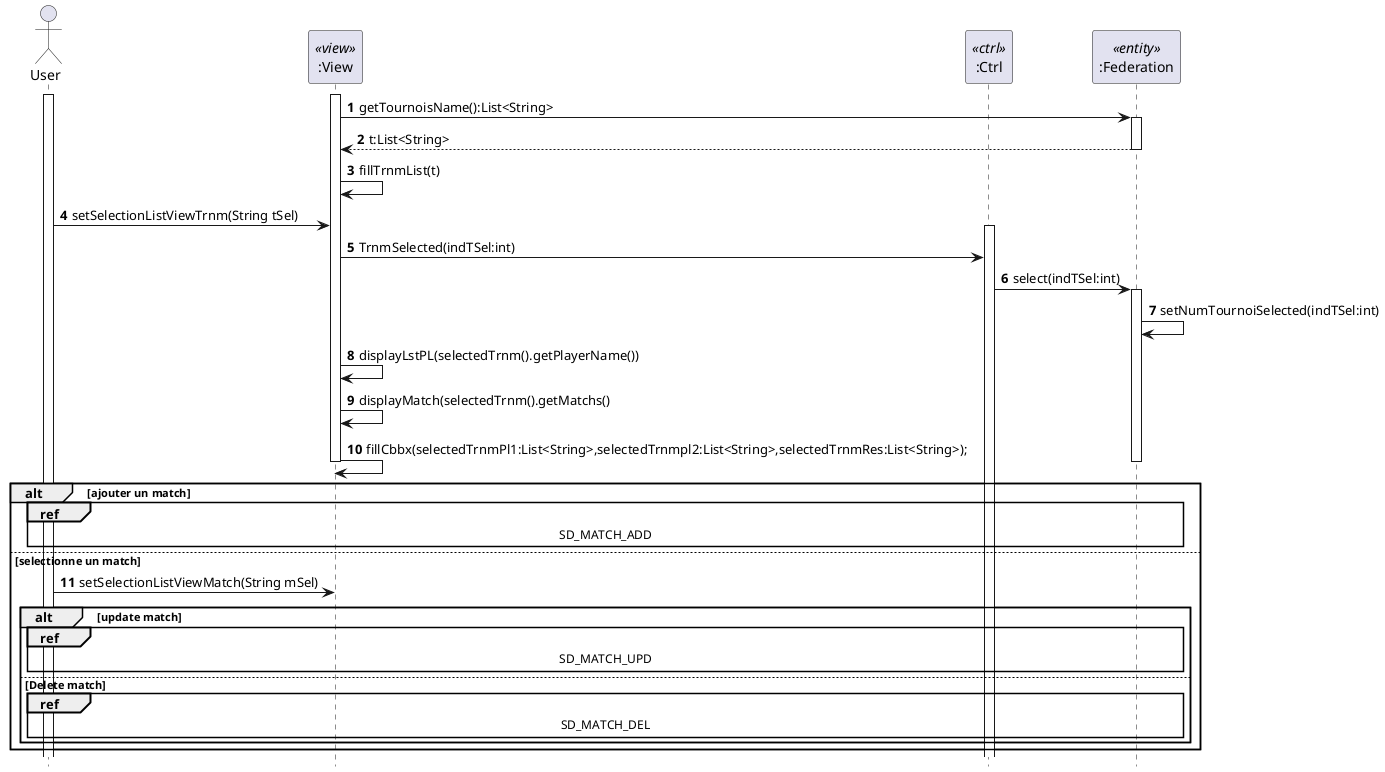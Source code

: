 @startuml SD_TRNM
hide footbox
autonumber
skinparam shadowing false
actor User as u
participant ":View" as v <<view>>
participant ":Ctrl" as c <<ctrl>>
participant ":Federation" as f <<entity>>
activate v
activate u
v -> f : getTournoisName():List<String>
activate f
f --> v: t:List<String>
deactivate f
v->v :fillTrnmList(t)
u->v:setSelectionListViewTrnm(String tSel)
activate c
v -> c : TrnmSelected(indTSel:int)
c-> f : select(indTSel:int)
activate f
f -> f : setNumTournoiSelected(indTSel:int)
v -> v : displayLstPL(selectedTrnm().getPlayerName())
v -> v : displayMatch(selectedTrnm().getMatchs()
v -> v : fillCbbx(selectedTrnmPl1:List<String>,selectedTrnmpl2:List<String>,selectedTrnmRes:List<String>);
deactivate f
deactivate v
alt ajouter un match
    ref over u,v,c,f : SD_MATCH_ADD
else selectionne un match
    u ->v : setSelectionListViewMatch(String mSel)
    alt update match
        ref over u, v, c, f : SD_MATCH_UPD
    else Delete match
        ref over u, v, c, f : SD_MATCH_DEL
    end
end

@enduml